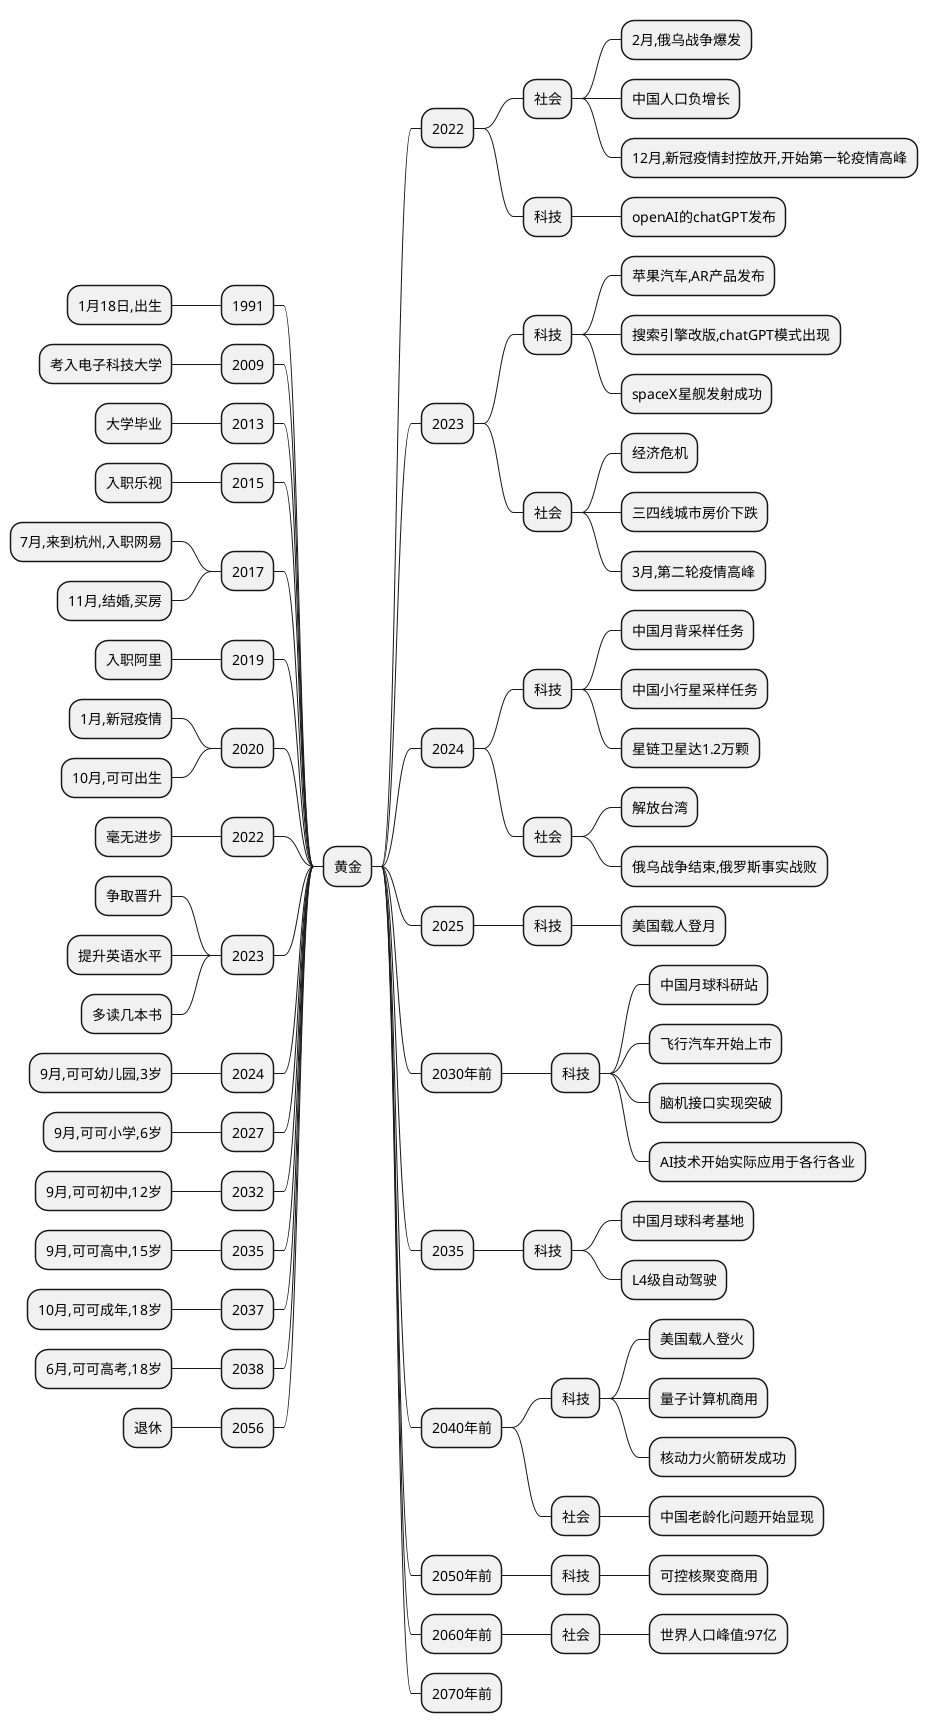 @startmindmap 黄金
* 黄金

left side

** 1991
*** 1月18日,出生
** 2009
*** 考入电子科技大学
** 2013
*** 大学毕业
** 2015
*** 入职乐视
** 2017
*** 7月,来到杭州,入职网易
*** 11月,结婚,买房
** 2019
*** 入职阿里
** 2020
*** 1月,新冠疫情
*** 10月,可可出生
** 2022
*** 毫无进步

** 2023
*** 争取晋升
*** 提升英语水平
*** 多读几本书

** 2024
*** 9月,可可幼儿园,3岁

** 2027
*** 9月,可可小学,6岁

** 2032
*** 9月,可可初中,12岁

** 2035
*** 9月,可可高中,15岁

** 2037
*** 10月,可可成年,18岁

** 2038
*** 6月,可可高考,18岁

** 2056
*** 退休


right side

** 2022
*** 社会
**** 2月,俄乌战争爆发
**** 中国人口负增长
**** 12月,新冠疫情封控放开,开始第一轮疫情高峰
*** 科技
**** openAI的chatGPT发布

** 2023
*** 科技
**** 苹果汽车,AR产品发布
**** 搜索引擎改版,chatGPT模式出现
**** spaceX星舰发射成功
*** 社会
**** 经济危机
**** 三四线城市房价下跌
**** 3月,第二轮疫情高峰

** 2024
*** 科技
**** 中国月背采样任务
**** 中国小行星采样任务
**** 星链卫星达1.2万颗
*** 社会
**** 解放台湾
**** 俄乌战争结束,俄罗斯事实战败


** 2025
*** 科技
**** 美国载人登月


** 2030年前
*** 科技
**** 中国月球科研站
**** 飞行汽车开始上市
**** 脑机接口实现突破
**** AI技术开始实际应用于各行各业


** 2035
*** 科技
**** 中国月球科考基地
**** L4级自动驾驶


** 2040年前
*** 科技
**** 美国载人登火
**** 量子计算机商用
**** 核动力火箭研发成功
*** 社会
**** 中国老龄化问题开始显现


** 2050年前
*** 科技
**** 可控核聚变商用


** 2060年前
*** 社会
**** 世界人口峰值:97亿



** 2070年前

@endmindmap